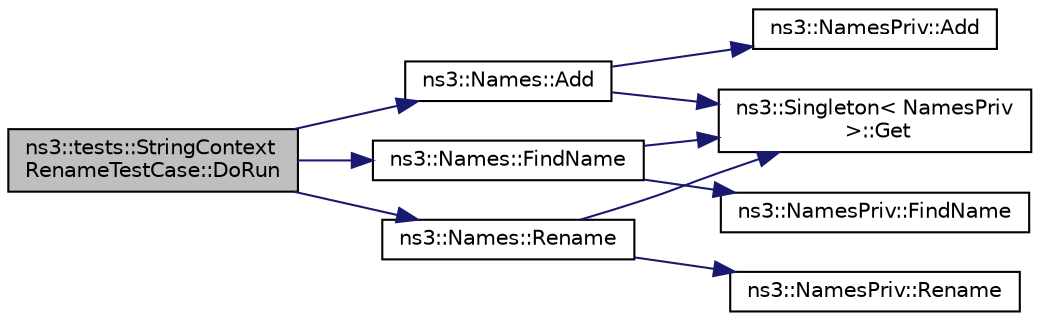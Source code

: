 digraph "ns3::tests::StringContextRenameTestCase::DoRun"
{
 // LATEX_PDF_SIZE
  edge [fontname="Helvetica",fontsize="10",labelfontname="Helvetica",labelfontsize="10"];
  node [fontname="Helvetica",fontsize="10",shape=record];
  rankdir="LR";
  Node1 [label="ns3::tests::StringContext\lRenameTestCase::DoRun",height=0.2,width=0.4,color="black", fillcolor="grey75", style="filled", fontcolor="black",tooltip="Implementation to actually run this TestCase."];
  Node1 -> Node2 [color="midnightblue",fontsize="10",style="solid",fontname="Helvetica"];
  Node2 [label="ns3::Names::Add",height=0.2,width=0.4,color="black", fillcolor="white", style="filled",URL="$classns3_1_1_names.html#a5075ee36f97059d897cf6430ce61e592",tooltip="Add the association between the string \"name\" and the Ptr<Object> obj."];
  Node2 -> Node3 [color="midnightblue",fontsize="10",style="solid",fontname="Helvetica"];
  Node3 [label="ns3::NamesPriv::Add",height=0.2,width=0.4,color="black", fillcolor="white", style="filled",URL="$classns3_1_1_names_priv.html#a1d9bc7794dedbcb88c7f875c084761bb",tooltip="Internal implementation for Names::Add(std::string,Ptr<Object>)"];
  Node2 -> Node4 [color="midnightblue",fontsize="10",style="solid",fontname="Helvetica"];
  Node4 [label="ns3::Singleton\< NamesPriv\l \>::Get",height=0.2,width=0.4,color="black", fillcolor="white", style="filled",URL="$classns3_1_1_singleton.html#a80a2cd3c25a27ea72add7a9f7a141ffa",tooltip="Get a pointer to the singleton instance."];
  Node1 -> Node5 [color="midnightblue",fontsize="10",style="solid",fontname="Helvetica"];
  Node5 [label="ns3::Names::FindName",height=0.2,width=0.4,color="black", fillcolor="white", style="filled",URL="$classns3_1_1_names.html#ab9664faf23569aaae64a2d1f65265045",tooltip="Given a pointer to an object, look to see if that object has a name associated with it and,..."];
  Node5 -> Node6 [color="midnightblue",fontsize="10",style="solid",fontname="Helvetica"];
  Node6 [label="ns3::NamesPriv::FindName",height=0.2,width=0.4,color="black", fillcolor="white", style="filled",URL="$classns3_1_1_names_priv.html#a7fbc3ac7b8924c08d86ddc79d96385fa",tooltip="Internal implementation for Names::FindName()"];
  Node5 -> Node4 [color="midnightblue",fontsize="10",style="solid",fontname="Helvetica"];
  Node1 -> Node7 [color="midnightblue",fontsize="10",style="solid",fontname="Helvetica"];
  Node7 [label="ns3::Names::Rename",height=0.2,width=0.4,color="black", fillcolor="white", style="filled",URL="$classns3_1_1_names.html#a0ed4aa6358357bef3930cd19ba306373",tooltip="Rename a previously associated name."];
  Node7 -> Node4 [color="midnightblue",fontsize="10",style="solid",fontname="Helvetica"];
  Node7 -> Node8 [color="midnightblue",fontsize="10",style="solid",fontname="Helvetica"];
  Node8 [label="ns3::NamesPriv::Rename",height=0.2,width=0.4,color="black", fillcolor="white", style="filled",URL="$classns3_1_1_names_priv.html#a51f6ec455739940fa02c6b46d1ea273a",tooltip="Internal implementation for Names::Rename(std::string,std::string)"];
}
